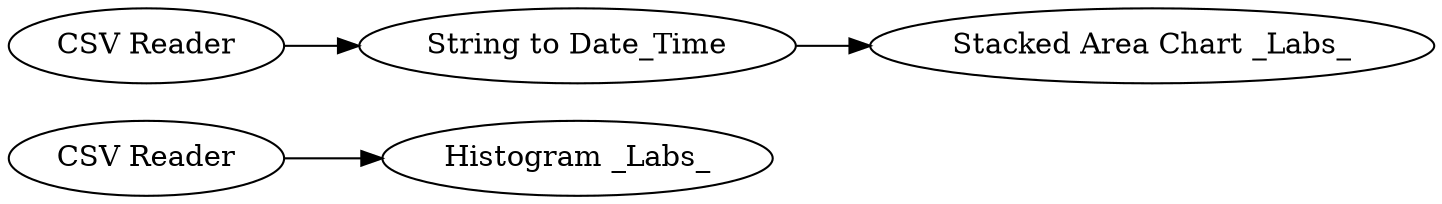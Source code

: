 digraph {
	1 [label="CSV Reader"]
	2 [label="Histogram _Labs_"]
	3 [label="String to Date_Time"]
	4 [label="Stacked Area Chart _Labs_"]
	5 [label="CSV Reader"]
	1 -> 2
	3 -> 4
	5 -> 3
	rankdir=LR
}

